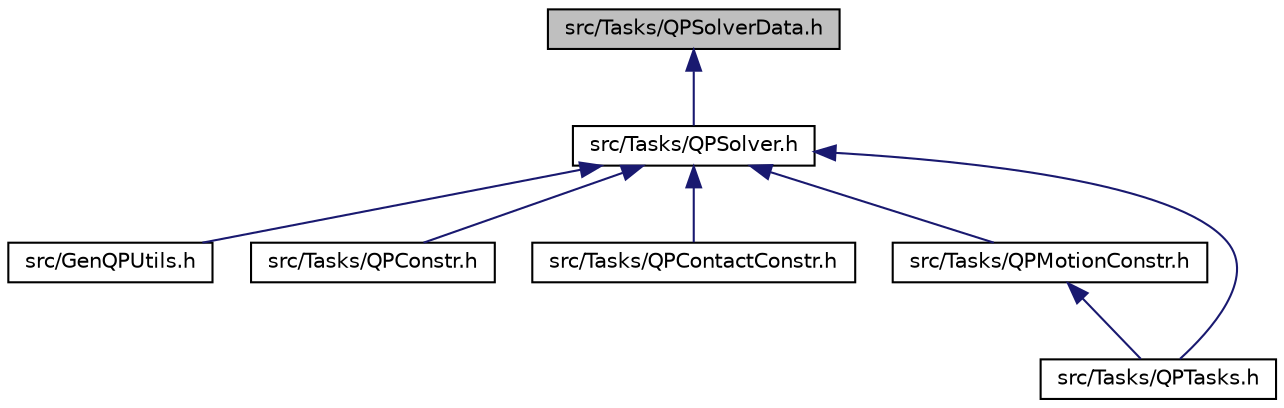 digraph "src/Tasks/QPSolverData.h"
{
  edge [fontname="Helvetica",fontsize="10",labelfontname="Helvetica",labelfontsize="10"];
  node [fontname="Helvetica",fontsize="10",shape=record];
  Node6 [label="src/Tasks/QPSolverData.h",height=0.2,width=0.4,color="black", fillcolor="grey75", style="filled", fontcolor="black"];
  Node6 -> Node7 [dir="back",color="midnightblue",fontsize="10",style="solid",fontname="Helvetica"];
  Node7 [label="src/Tasks/QPSolver.h",height=0.2,width=0.4,color="black", fillcolor="white", style="filled",URL="$QPSolver_8h.html"];
  Node7 -> Node8 [dir="back",color="midnightblue",fontsize="10",style="solid",fontname="Helvetica"];
  Node8 [label="src/GenQPUtils.h",height=0.2,width=0.4,color="black", fillcolor="white", style="filled",URL="$GenQPUtils_8h.html"];
  Node7 -> Node9 [dir="back",color="midnightblue",fontsize="10",style="solid",fontname="Helvetica"];
  Node9 [label="src/Tasks/QPConstr.h",height=0.2,width=0.4,color="black", fillcolor="white", style="filled",URL="$QPConstr_8h.html"];
  Node7 -> Node10 [dir="back",color="midnightblue",fontsize="10",style="solid",fontname="Helvetica"];
  Node10 [label="src/Tasks/QPContactConstr.h",height=0.2,width=0.4,color="black", fillcolor="white", style="filled",URL="$QPContactConstr_8h.html"];
  Node7 -> Node11 [dir="back",color="midnightblue",fontsize="10",style="solid",fontname="Helvetica"];
  Node11 [label="src/Tasks/QPMotionConstr.h",height=0.2,width=0.4,color="black", fillcolor="white", style="filled",URL="$QPMotionConstr_8h.html"];
  Node11 -> Node12 [dir="back",color="midnightblue",fontsize="10",style="solid",fontname="Helvetica"];
  Node12 [label="src/Tasks/QPTasks.h",height=0.2,width=0.4,color="black", fillcolor="white", style="filled",URL="$QPTasks_8h.html"];
  Node7 -> Node12 [dir="back",color="midnightblue",fontsize="10",style="solid",fontname="Helvetica"];
}
